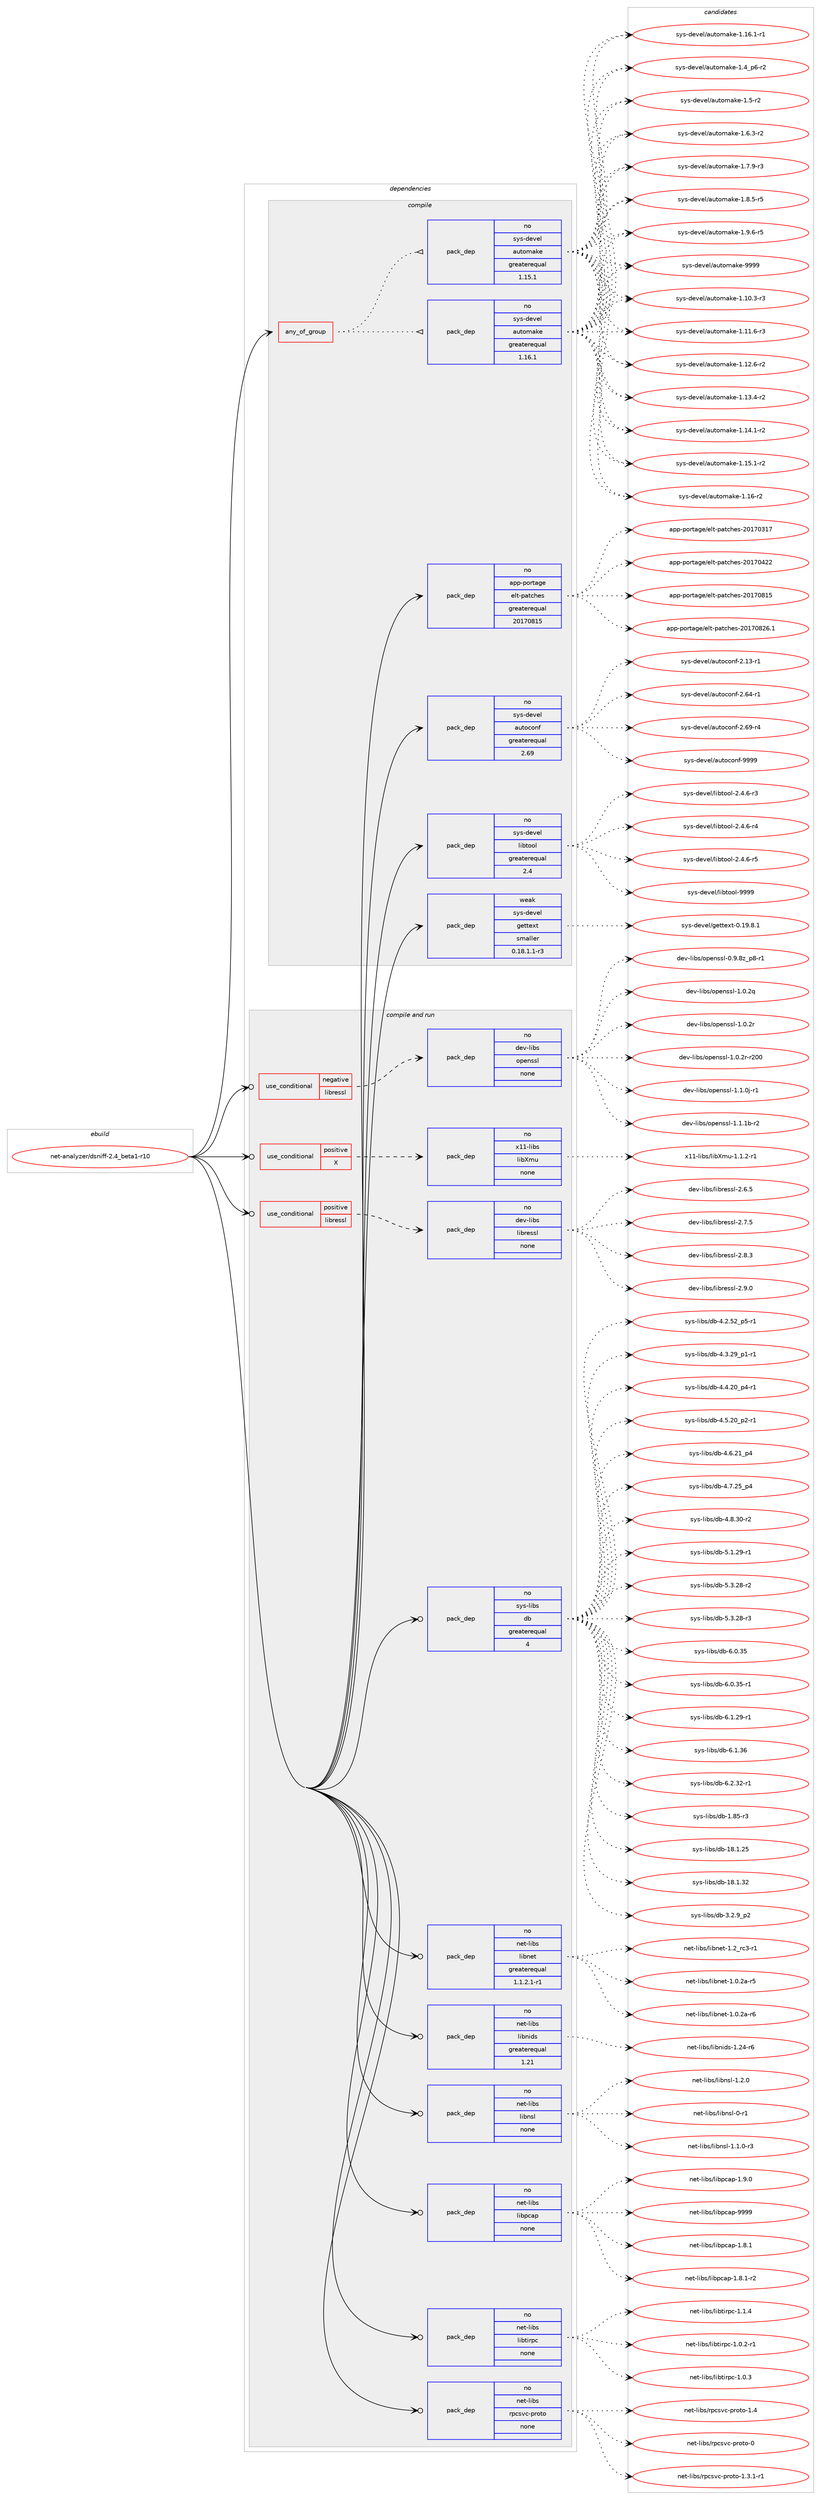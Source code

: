digraph prolog {

# *************
# Graph options
# *************

newrank=true;
concentrate=true;
compound=true;
graph [rankdir=LR,fontname=Helvetica,fontsize=10,ranksep=1.5];#, ranksep=2.5, nodesep=0.2];
edge  [arrowhead=vee];
node  [fontname=Helvetica,fontsize=10];

# **********
# The ebuild
# **********

subgraph cluster_leftcol {
color=gray;
rank=same;
label=<<i>ebuild</i>>;
id [label="net-analyzer/dsniff-2.4_beta1-r10", color=red, width=4, href="../net-analyzer/dsniff-2.4_beta1-r10.svg"];
}

# ****************
# The dependencies
# ****************

subgraph cluster_midcol {
color=gray;
label=<<i>dependencies</i>>;
subgraph cluster_compile {
fillcolor="#eeeeee";
style=filled;
label=<<i>compile</i>>;
subgraph any25744 {
dependency1642288 [label=<<TABLE BORDER="0" CELLBORDER="1" CELLSPACING="0" CELLPADDING="4"><TR><TD CELLPADDING="10">any_of_group</TD></TR></TABLE>>, shape=none, color=red];subgraph pack1174161 {
dependency1642289 [label=<<TABLE BORDER="0" CELLBORDER="1" CELLSPACING="0" CELLPADDING="4" WIDTH="220"><TR><TD ROWSPAN="6" CELLPADDING="30">pack_dep</TD></TR><TR><TD WIDTH="110">no</TD></TR><TR><TD>sys-devel</TD></TR><TR><TD>automake</TD></TR><TR><TD>greaterequal</TD></TR><TR><TD>1.16.1</TD></TR></TABLE>>, shape=none, color=blue];
}
dependency1642288:e -> dependency1642289:w [weight=20,style="dotted",arrowhead="oinv"];
subgraph pack1174162 {
dependency1642290 [label=<<TABLE BORDER="0" CELLBORDER="1" CELLSPACING="0" CELLPADDING="4" WIDTH="220"><TR><TD ROWSPAN="6" CELLPADDING="30">pack_dep</TD></TR><TR><TD WIDTH="110">no</TD></TR><TR><TD>sys-devel</TD></TR><TR><TD>automake</TD></TR><TR><TD>greaterequal</TD></TR><TR><TD>1.15.1</TD></TR></TABLE>>, shape=none, color=blue];
}
dependency1642288:e -> dependency1642290:w [weight=20,style="dotted",arrowhead="oinv"];
}
id:e -> dependency1642288:w [weight=20,style="solid",arrowhead="vee"];
subgraph pack1174163 {
dependency1642291 [label=<<TABLE BORDER="0" CELLBORDER="1" CELLSPACING="0" CELLPADDING="4" WIDTH="220"><TR><TD ROWSPAN="6" CELLPADDING="30">pack_dep</TD></TR><TR><TD WIDTH="110">no</TD></TR><TR><TD>app-portage</TD></TR><TR><TD>elt-patches</TD></TR><TR><TD>greaterequal</TD></TR><TR><TD>20170815</TD></TR></TABLE>>, shape=none, color=blue];
}
id:e -> dependency1642291:w [weight=20,style="solid",arrowhead="vee"];
subgraph pack1174164 {
dependency1642292 [label=<<TABLE BORDER="0" CELLBORDER="1" CELLSPACING="0" CELLPADDING="4" WIDTH="220"><TR><TD ROWSPAN="6" CELLPADDING="30">pack_dep</TD></TR><TR><TD WIDTH="110">no</TD></TR><TR><TD>sys-devel</TD></TR><TR><TD>autoconf</TD></TR><TR><TD>greaterequal</TD></TR><TR><TD>2.69</TD></TR></TABLE>>, shape=none, color=blue];
}
id:e -> dependency1642292:w [weight=20,style="solid",arrowhead="vee"];
subgraph pack1174165 {
dependency1642293 [label=<<TABLE BORDER="0" CELLBORDER="1" CELLSPACING="0" CELLPADDING="4" WIDTH="220"><TR><TD ROWSPAN="6" CELLPADDING="30">pack_dep</TD></TR><TR><TD WIDTH="110">no</TD></TR><TR><TD>sys-devel</TD></TR><TR><TD>libtool</TD></TR><TR><TD>greaterequal</TD></TR><TR><TD>2.4</TD></TR></TABLE>>, shape=none, color=blue];
}
id:e -> dependency1642293:w [weight=20,style="solid",arrowhead="vee"];
subgraph pack1174166 {
dependency1642294 [label=<<TABLE BORDER="0" CELLBORDER="1" CELLSPACING="0" CELLPADDING="4" WIDTH="220"><TR><TD ROWSPAN="6" CELLPADDING="30">pack_dep</TD></TR><TR><TD WIDTH="110">weak</TD></TR><TR><TD>sys-devel</TD></TR><TR><TD>gettext</TD></TR><TR><TD>smaller</TD></TR><TR><TD>0.18.1.1-r3</TD></TR></TABLE>>, shape=none, color=blue];
}
id:e -> dependency1642294:w [weight=20,style="solid",arrowhead="vee"];
}
subgraph cluster_compileandrun {
fillcolor="#eeeeee";
style=filled;
label=<<i>compile and run</i>>;
subgraph cond441609 {
dependency1642295 [label=<<TABLE BORDER="0" CELLBORDER="1" CELLSPACING="0" CELLPADDING="4"><TR><TD ROWSPAN="3" CELLPADDING="10">use_conditional</TD></TR><TR><TD>negative</TD></TR><TR><TD>libressl</TD></TR></TABLE>>, shape=none, color=red];
subgraph pack1174167 {
dependency1642296 [label=<<TABLE BORDER="0" CELLBORDER="1" CELLSPACING="0" CELLPADDING="4" WIDTH="220"><TR><TD ROWSPAN="6" CELLPADDING="30">pack_dep</TD></TR><TR><TD WIDTH="110">no</TD></TR><TR><TD>dev-libs</TD></TR><TR><TD>openssl</TD></TR><TR><TD>none</TD></TR><TR><TD></TD></TR></TABLE>>, shape=none, color=blue];
}
dependency1642295:e -> dependency1642296:w [weight=20,style="dashed",arrowhead="vee"];
}
id:e -> dependency1642295:w [weight=20,style="solid",arrowhead="odotvee"];
subgraph cond441610 {
dependency1642297 [label=<<TABLE BORDER="0" CELLBORDER="1" CELLSPACING="0" CELLPADDING="4"><TR><TD ROWSPAN="3" CELLPADDING="10">use_conditional</TD></TR><TR><TD>positive</TD></TR><TR><TD>X</TD></TR></TABLE>>, shape=none, color=red];
subgraph pack1174168 {
dependency1642298 [label=<<TABLE BORDER="0" CELLBORDER="1" CELLSPACING="0" CELLPADDING="4" WIDTH="220"><TR><TD ROWSPAN="6" CELLPADDING="30">pack_dep</TD></TR><TR><TD WIDTH="110">no</TD></TR><TR><TD>x11-libs</TD></TR><TR><TD>libXmu</TD></TR><TR><TD>none</TD></TR><TR><TD></TD></TR></TABLE>>, shape=none, color=blue];
}
dependency1642297:e -> dependency1642298:w [weight=20,style="dashed",arrowhead="vee"];
}
id:e -> dependency1642297:w [weight=20,style="solid",arrowhead="odotvee"];
subgraph cond441611 {
dependency1642299 [label=<<TABLE BORDER="0" CELLBORDER="1" CELLSPACING="0" CELLPADDING="4"><TR><TD ROWSPAN="3" CELLPADDING="10">use_conditional</TD></TR><TR><TD>positive</TD></TR><TR><TD>libressl</TD></TR></TABLE>>, shape=none, color=red];
subgraph pack1174169 {
dependency1642300 [label=<<TABLE BORDER="0" CELLBORDER="1" CELLSPACING="0" CELLPADDING="4" WIDTH="220"><TR><TD ROWSPAN="6" CELLPADDING="30">pack_dep</TD></TR><TR><TD WIDTH="110">no</TD></TR><TR><TD>dev-libs</TD></TR><TR><TD>libressl</TD></TR><TR><TD>none</TD></TR><TR><TD></TD></TR></TABLE>>, shape=none, color=blue];
}
dependency1642299:e -> dependency1642300:w [weight=20,style="dashed",arrowhead="vee"];
}
id:e -> dependency1642299:w [weight=20,style="solid",arrowhead="odotvee"];
subgraph pack1174170 {
dependency1642301 [label=<<TABLE BORDER="0" CELLBORDER="1" CELLSPACING="0" CELLPADDING="4" WIDTH="220"><TR><TD ROWSPAN="6" CELLPADDING="30">pack_dep</TD></TR><TR><TD WIDTH="110">no</TD></TR><TR><TD>net-libs</TD></TR><TR><TD>libnet</TD></TR><TR><TD>greaterequal</TD></TR><TR><TD>1.1.2.1-r1</TD></TR></TABLE>>, shape=none, color=blue];
}
id:e -> dependency1642301:w [weight=20,style="solid",arrowhead="odotvee"];
subgraph pack1174171 {
dependency1642302 [label=<<TABLE BORDER="0" CELLBORDER="1" CELLSPACING="0" CELLPADDING="4" WIDTH="220"><TR><TD ROWSPAN="6" CELLPADDING="30">pack_dep</TD></TR><TR><TD WIDTH="110">no</TD></TR><TR><TD>net-libs</TD></TR><TR><TD>libnids</TD></TR><TR><TD>greaterequal</TD></TR><TR><TD>1.21</TD></TR></TABLE>>, shape=none, color=blue];
}
id:e -> dependency1642302:w [weight=20,style="solid",arrowhead="odotvee"];
subgraph pack1174172 {
dependency1642303 [label=<<TABLE BORDER="0" CELLBORDER="1" CELLSPACING="0" CELLPADDING="4" WIDTH="220"><TR><TD ROWSPAN="6" CELLPADDING="30">pack_dep</TD></TR><TR><TD WIDTH="110">no</TD></TR><TR><TD>net-libs</TD></TR><TR><TD>libnsl</TD></TR><TR><TD>none</TD></TR><TR><TD></TD></TR></TABLE>>, shape=none, color=blue];
}
id:e -> dependency1642303:w [weight=20,style="solid",arrowhead="odotvee"];
subgraph pack1174173 {
dependency1642304 [label=<<TABLE BORDER="0" CELLBORDER="1" CELLSPACING="0" CELLPADDING="4" WIDTH="220"><TR><TD ROWSPAN="6" CELLPADDING="30">pack_dep</TD></TR><TR><TD WIDTH="110">no</TD></TR><TR><TD>net-libs</TD></TR><TR><TD>libpcap</TD></TR><TR><TD>none</TD></TR><TR><TD></TD></TR></TABLE>>, shape=none, color=blue];
}
id:e -> dependency1642304:w [weight=20,style="solid",arrowhead="odotvee"];
subgraph pack1174174 {
dependency1642305 [label=<<TABLE BORDER="0" CELLBORDER="1" CELLSPACING="0" CELLPADDING="4" WIDTH="220"><TR><TD ROWSPAN="6" CELLPADDING="30">pack_dep</TD></TR><TR><TD WIDTH="110">no</TD></TR><TR><TD>net-libs</TD></TR><TR><TD>libtirpc</TD></TR><TR><TD>none</TD></TR><TR><TD></TD></TR></TABLE>>, shape=none, color=blue];
}
id:e -> dependency1642305:w [weight=20,style="solid",arrowhead="odotvee"];
subgraph pack1174175 {
dependency1642306 [label=<<TABLE BORDER="0" CELLBORDER="1" CELLSPACING="0" CELLPADDING="4" WIDTH="220"><TR><TD ROWSPAN="6" CELLPADDING="30">pack_dep</TD></TR><TR><TD WIDTH="110">no</TD></TR><TR><TD>net-libs</TD></TR><TR><TD>rpcsvc-proto</TD></TR><TR><TD>none</TD></TR><TR><TD></TD></TR></TABLE>>, shape=none, color=blue];
}
id:e -> dependency1642306:w [weight=20,style="solid",arrowhead="odotvee"];
subgraph pack1174176 {
dependency1642307 [label=<<TABLE BORDER="0" CELLBORDER="1" CELLSPACING="0" CELLPADDING="4" WIDTH="220"><TR><TD ROWSPAN="6" CELLPADDING="30">pack_dep</TD></TR><TR><TD WIDTH="110">no</TD></TR><TR><TD>sys-libs</TD></TR><TR><TD>db</TD></TR><TR><TD>greaterequal</TD></TR><TR><TD>4</TD></TR></TABLE>>, shape=none, color=blue];
}
id:e -> dependency1642307:w [weight=20,style="solid",arrowhead="odotvee"];
}
subgraph cluster_run {
fillcolor="#eeeeee";
style=filled;
label=<<i>run</i>>;
}
}

# **************
# The candidates
# **************

subgraph cluster_choices {
rank=same;
color=gray;
label=<<i>candidates</i>>;

subgraph choice1174161 {
color=black;
nodesep=1;
choice11512111545100101118101108479711711611110997107101454946494846514511451 [label="sys-devel/automake-1.10.3-r3", color=red, width=4,href="../sys-devel/automake-1.10.3-r3.svg"];
choice11512111545100101118101108479711711611110997107101454946494946544511451 [label="sys-devel/automake-1.11.6-r3", color=red, width=4,href="../sys-devel/automake-1.11.6-r3.svg"];
choice11512111545100101118101108479711711611110997107101454946495046544511450 [label="sys-devel/automake-1.12.6-r2", color=red, width=4,href="../sys-devel/automake-1.12.6-r2.svg"];
choice11512111545100101118101108479711711611110997107101454946495146524511450 [label="sys-devel/automake-1.13.4-r2", color=red, width=4,href="../sys-devel/automake-1.13.4-r2.svg"];
choice11512111545100101118101108479711711611110997107101454946495246494511450 [label="sys-devel/automake-1.14.1-r2", color=red, width=4,href="../sys-devel/automake-1.14.1-r2.svg"];
choice11512111545100101118101108479711711611110997107101454946495346494511450 [label="sys-devel/automake-1.15.1-r2", color=red, width=4,href="../sys-devel/automake-1.15.1-r2.svg"];
choice1151211154510010111810110847971171161111099710710145494649544511450 [label="sys-devel/automake-1.16-r2", color=red, width=4,href="../sys-devel/automake-1.16-r2.svg"];
choice11512111545100101118101108479711711611110997107101454946495446494511449 [label="sys-devel/automake-1.16.1-r1", color=red, width=4,href="../sys-devel/automake-1.16.1-r1.svg"];
choice115121115451001011181011084797117116111109971071014549465295112544511450 [label="sys-devel/automake-1.4_p6-r2", color=red, width=4,href="../sys-devel/automake-1.4_p6-r2.svg"];
choice11512111545100101118101108479711711611110997107101454946534511450 [label="sys-devel/automake-1.5-r2", color=red, width=4,href="../sys-devel/automake-1.5-r2.svg"];
choice115121115451001011181011084797117116111109971071014549465446514511450 [label="sys-devel/automake-1.6.3-r2", color=red, width=4,href="../sys-devel/automake-1.6.3-r2.svg"];
choice115121115451001011181011084797117116111109971071014549465546574511451 [label="sys-devel/automake-1.7.9-r3", color=red, width=4,href="../sys-devel/automake-1.7.9-r3.svg"];
choice115121115451001011181011084797117116111109971071014549465646534511453 [label="sys-devel/automake-1.8.5-r5", color=red, width=4,href="../sys-devel/automake-1.8.5-r5.svg"];
choice115121115451001011181011084797117116111109971071014549465746544511453 [label="sys-devel/automake-1.9.6-r5", color=red, width=4,href="../sys-devel/automake-1.9.6-r5.svg"];
choice115121115451001011181011084797117116111109971071014557575757 [label="sys-devel/automake-9999", color=red, width=4,href="../sys-devel/automake-9999.svg"];
dependency1642289:e -> choice11512111545100101118101108479711711611110997107101454946494846514511451:w [style=dotted,weight="100"];
dependency1642289:e -> choice11512111545100101118101108479711711611110997107101454946494946544511451:w [style=dotted,weight="100"];
dependency1642289:e -> choice11512111545100101118101108479711711611110997107101454946495046544511450:w [style=dotted,weight="100"];
dependency1642289:e -> choice11512111545100101118101108479711711611110997107101454946495146524511450:w [style=dotted,weight="100"];
dependency1642289:e -> choice11512111545100101118101108479711711611110997107101454946495246494511450:w [style=dotted,weight="100"];
dependency1642289:e -> choice11512111545100101118101108479711711611110997107101454946495346494511450:w [style=dotted,weight="100"];
dependency1642289:e -> choice1151211154510010111810110847971171161111099710710145494649544511450:w [style=dotted,weight="100"];
dependency1642289:e -> choice11512111545100101118101108479711711611110997107101454946495446494511449:w [style=dotted,weight="100"];
dependency1642289:e -> choice115121115451001011181011084797117116111109971071014549465295112544511450:w [style=dotted,weight="100"];
dependency1642289:e -> choice11512111545100101118101108479711711611110997107101454946534511450:w [style=dotted,weight="100"];
dependency1642289:e -> choice115121115451001011181011084797117116111109971071014549465446514511450:w [style=dotted,weight="100"];
dependency1642289:e -> choice115121115451001011181011084797117116111109971071014549465546574511451:w [style=dotted,weight="100"];
dependency1642289:e -> choice115121115451001011181011084797117116111109971071014549465646534511453:w [style=dotted,weight="100"];
dependency1642289:e -> choice115121115451001011181011084797117116111109971071014549465746544511453:w [style=dotted,weight="100"];
dependency1642289:e -> choice115121115451001011181011084797117116111109971071014557575757:w [style=dotted,weight="100"];
}
subgraph choice1174162 {
color=black;
nodesep=1;
choice11512111545100101118101108479711711611110997107101454946494846514511451 [label="sys-devel/automake-1.10.3-r3", color=red, width=4,href="../sys-devel/automake-1.10.3-r3.svg"];
choice11512111545100101118101108479711711611110997107101454946494946544511451 [label="sys-devel/automake-1.11.6-r3", color=red, width=4,href="../sys-devel/automake-1.11.6-r3.svg"];
choice11512111545100101118101108479711711611110997107101454946495046544511450 [label="sys-devel/automake-1.12.6-r2", color=red, width=4,href="../sys-devel/automake-1.12.6-r2.svg"];
choice11512111545100101118101108479711711611110997107101454946495146524511450 [label="sys-devel/automake-1.13.4-r2", color=red, width=4,href="../sys-devel/automake-1.13.4-r2.svg"];
choice11512111545100101118101108479711711611110997107101454946495246494511450 [label="sys-devel/automake-1.14.1-r2", color=red, width=4,href="../sys-devel/automake-1.14.1-r2.svg"];
choice11512111545100101118101108479711711611110997107101454946495346494511450 [label="sys-devel/automake-1.15.1-r2", color=red, width=4,href="../sys-devel/automake-1.15.1-r2.svg"];
choice1151211154510010111810110847971171161111099710710145494649544511450 [label="sys-devel/automake-1.16-r2", color=red, width=4,href="../sys-devel/automake-1.16-r2.svg"];
choice11512111545100101118101108479711711611110997107101454946495446494511449 [label="sys-devel/automake-1.16.1-r1", color=red, width=4,href="../sys-devel/automake-1.16.1-r1.svg"];
choice115121115451001011181011084797117116111109971071014549465295112544511450 [label="sys-devel/automake-1.4_p6-r2", color=red, width=4,href="../sys-devel/automake-1.4_p6-r2.svg"];
choice11512111545100101118101108479711711611110997107101454946534511450 [label="sys-devel/automake-1.5-r2", color=red, width=4,href="../sys-devel/automake-1.5-r2.svg"];
choice115121115451001011181011084797117116111109971071014549465446514511450 [label="sys-devel/automake-1.6.3-r2", color=red, width=4,href="../sys-devel/automake-1.6.3-r2.svg"];
choice115121115451001011181011084797117116111109971071014549465546574511451 [label="sys-devel/automake-1.7.9-r3", color=red, width=4,href="../sys-devel/automake-1.7.9-r3.svg"];
choice115121115451001011181011084797117116111109971071014549465646534511453 [label="sys-devel/automake-1.8.5-r5", color=red, width=4,href="../sys-devel/automake-1.8.5-r5.svg"];
choice115121115451001011181011084797117116111109971071014549465746544511453 [label="sys-devel/automake-1.9.6-r5", color=red, width=4,href="../sys-devel/automake-1.9.6-r5.svg"];
choice115121115451001011181011084797117116111109971071014557575757 [label="sys-devel/automake-9999", color=red, width=4,href="../sys-devel/automake-9999.svg"];
dependency1642290:e -> choice11512111545100101118101108479711711611110997107101454946494846514511451:w [style=dotted,weight="100"];
dependency1642290:e -> choice11512111545100101118101108479711711611110997107101454946494946544511451:w [style=dotted,weight="100"];
dependency1642290:e -> choice11512111545100101118101108479711711611110997107101454946495046544511450:w [style=dotted,weight="100"];
dependency1642290:e -> choice11512111545100101118101108479711711611110997107101454946495146524511450:w [style=dotted,weight="100"];
dependency1642290:e -> choice11512111545100101118101108479711711611110997107101454946495246494511450:w [style=dotted,weight="100"];
dependency1642290:e -> choice11512111545100101118101108479711711611110997107101454946495346494511450:w [style=dotted,weight="100"];
dependency1642290:e -> choice1151211154510010111810110847971171161111099710710145494649544511450:w [style=dotted,weight="100"];
dependency1642290:e -> choice11512111545100101118101108479711711611110997107101454946495446494511449:w [style=dotted,weight="100"];
dependency1642290:e -> choice115121115451001011181011084797117116111109971071014549465295112544511450:w [style=dotted,weight="100"];
dependency1642290:e -> choice11512111545100101118101108479711711611110997107101454946534511450:w [style=dotted,weight="100"];
dependency1642290:e -> choice115121115451001011181011084797117116111109971071014549465446514511450:w [style=dotted,weight="100"];
dependency1642290:e -> choice115121115451001011181011084797117116111109971071014549465546574511451:w [style=dotted,weight="100"];
dependency1642290:e -> choice115121115451001011181011084797117116111109971071014549465646534511453:w [style=dotted,weight="100"];
dependency1642290:e -> choice115121115451001011181011084797117116111109971071014549465746544511453:w [style=dotted,weight="100"];
dependency1642290:e -> choice115121115451001011181011084797117116111109971071014557575757:w [style=dotted,weight="100"];
}
subgraph choice1174163 {
color=black;
nodesep=1;
choice97112112451121111141169710310147101108116451129711699104101115455048495548514955 [label="app-portage/elt-patches-20170317", color=red, width=4,href="../app-portage/elt-patches-20170317.svg"];
choice97112112451121111141169710310147101108116451129711699104101115455048495548525050 [label="app-portage/elt-patches-20170422", color=red, width=4,href="../app-portage/elt-patches-20170422.svg"];
choice97112112451121111141169710310147101108116451129711699104101115455048495548564953 [label="app-portage/elt-patches-20170815", color=red, width=4,href="../app-portage/elt-patches-20170815.svg"];
choice971121124511211111411697103101471011081164511297116991041011154550484955485650544649 [label="app-portage/elt-patches-20170826.1", color=red, width=4,href="../app-portage/elt-patches-20170826.1.svg"];
dependency1642291:e -> choice97112112451121111141169710310147101108116451129711699104101115455048495548514955:w [style=dotted,weight="100"];
dependency1642291:e -> choice97112112451121111141169710310147101108116451129711699104101115455048495548525050:w [style=dotted,weight="100"];
dependency1642291:e -> choice97112112451121111141169710310147101108116451129711699104101115455048495548564953:w [style=dotted,weight="100"];
dependency1642291:e -> choice971121124511211111411697103101471011081164511297116991041011154550484955485650544649:w [style=dotted,weight="100"];
}
subgraph choice1174164 {
color=black;
nodesep=1;
choice1151211154510010111810110847971171161119911111010245504649514511449 [label="sys-devel/autoconf-2.13-r1", color=red, width=4,href="../sys-devel/autoconf-2.13-r1.svg"];
choice1151211154510010111810110847971171161119911111010245504654524511449 [label="sys-devel/autoconf-2.64-r1", color=red, width=4,href="../sys-devel/autoconf-2.64-r1.svg"];
choice1151211154510010111810110847971171161119911111010245504654574511452 [label="sys-devel/autoconf-2.69-r4", color=red, width=4,href="../sys-devel/autoconf-2.69-r4.svg"];
choice115121115451001011181011084797117116111991111101024557575757 [label="sys-devel/autoconf-9999", color=red, width=4,href="../sys-devel/autoconf-9999.svg"];
dependency1642292:e -> choice1151211154510010111810110847971171161119911111010245504649514511449:w [style=dotted,weight="100"];
dependency1642292:e -> choice1151211154510010111810110847971171161119911111010245504654524511449:w [style=dotted,weight="100"];
dependency1642292:e -> choice1151211154510010111810110847971171161119911111010245504654574511452:w [style=dotted,weight="100"];
dependency1642292:e -> choice115121115451001011181011084797117116111991111101024557575757:w [style=dotted,weight="100"];
}
subgraph choice1174165 {
color=black;
nodesep=1;
choice1151211154510010111810110847108105981161111111084550465246544511451 [label="sys-devel/libtool-2.4.6-r3", color=red, width=4,href="../sys-devel/libtool-2.4.6-r3.svg"];
choice1151211154510010111810110847108105981161111111084550465246544511452 [label="sys-devel/libtool-2.4.6-r4", color=red, width=4,href="../sys-devel/libtool-2.4.6-r4.svg"];
choice1151211154510010111810110847108105981161111111084550465246544511453 [label="sys-devel/libtool-2.4.6-r5", color=red, width=4,href="../sys-devel/libtool-2.4.6-r5.svg"];
choice1151211154510010111810110847108105981161111111084557575757 [label="sys-devel/libtool-9999", color=red, width=4,href="../sys-devel/libtool-9999.svg"];
dependency1642293:e -> choice1151211154510010111810110847108105981161111111084550465246544511451:w [style=dotted,weight="100"];
dependency1642293:e -> choice1151211154510010111810110847108105981161111111084550465246544511452:w [style=dotted,weight="100"];
dependency1642293:e -> choice1151211154510010111810110847108105981161111111084550465246544511453:w [style=dotted,weight="100"];
dependency1642293:e -> choice1151211154510010111810110847108105981161111111084557575757:w [style=dotted,weight="100"];
}
subgraph choice1174166 {
color=black;
nodesep=1;
choice1151211154510010111810110847103101116116101120116454846495746564649 [label="sys-devel/gettext-0.19.8.1", color=red, width=4,href="../sys-devel/gettext-0.19.8.1.svg"];
dependency1642294:e -> choice1151211154510010111810110847103101116116101120116454846495746564649:w [style=dotted,weight="100"];
}
subgraph choice1174167 {
color=black;
nodesep=1;
choice10010111845108105981154711111210111011511510845484657465612295112564511449 [label="dev-libs/openssl-0.9.8z_p8-r1", color=red, width=4,href="../dev-libs/openssl-0.9.8z_p8-r1.svg"];
choice100101118451081059811547111112101110115115108454946484650113 [label="dev-libs/openssl-1.0.2q", color=red, width=4,href="../dev-libs/openssl-1.0.2q.svg"];
choice100101118451081059811547111112101110115115108454946484650114 [label="dev-libs/openssl-1.0.2r", color=red, width=4,href="../dev-libs/openssl-1.0.2r.svg"];
choice10010111845108105981154711111210111011511510845494648465011445114504848 [label="dev-libs/openssl-1.0.2r-r200", color=red, width=4,href="../dev-libs/openssl-1.0.2r-r200.svg"];
choice1001011184510810598115471111121011101151151084549464946481064511449 [label="dev-libs/openssl-1.1.0j-r1", color=red, width=4,href="../dev-libs/openssl-1.1.0j-r1.svg"];
choice100101118451081059811547111112101110115115108454946494649984511450 [label="dev-libs/openssl-1.1.1b-r2", color=red, width=4,href="../dev-libs/openssl-1.1.1b-r2.svg"];
dependency1642296:e -> choice10010111845108105981154711111210111011511510845484657465612295112564511449:w [style=dotted,weight="100"];
dependency1642296:e -> choice100101118451081059811547111112101110115115108454946484650113:w [style=dotted,weight="100"];
dependency1642296:e -> choice100101118451081059811547111112101110115115108454946484650114:w [style=dotted,weight="100"];
dependency1642296:e -> choice10010111845108105981154711111210111011511510845494648465011445114504848:w [style=dotted,weight="100"];
dependency1642296:e -> choice1001011184510810598115471111121011101151151084549464946481064511449:w [style=dotted,weight="100"];
dependency1642296:e -> choice100101118451081059811547111112101110115115108454946494649984511450:w [style=dotted,weight="100"];
}
subgraph choice1174168 {
color=black;
nodesep=1;
choice120494945108105981154710810598881091174549464946504511449 [label="x11-libs/libXmu-1.1.2-r1", color=red, width=4,href="../x11-libs/libXmu-1.1.2-r1.svg"];
dependency1642298:e -> choice120494945108105981154710810598881091174549464946504511449:w [style=dotted,weight="100"];
}
subgraph choice1174169 {
color=black;
nodesep=1;
choice10010111845108105981154710810598114101115115108455046544653 [label="dev-libs/libressl-2.6.5", color=red, width=4,href="../dev-libs/libressl-2.6.5.svg"];
choice10010111845108105981154710810598114101115115108455046554653 [label="dev-libs/libressl-2.7.5", color=red, width=4,href="../dev-libs/libressl-2.7.5.svg"];
choice10010111845108105981154710810598114101115115108455046564651 [label="dev-libs/libressl-2.8.3", color=red, width=4,href="../dev-libs/libressl-2.8.3.svg"];
choice10010111845108105981154710810598114101115115108455046574648 [label="dev-libs/libressl-2.9.0", color=red, width=4,href="../dev-libs/libressl-2.9.0.svg"];
dependency1642300:e -> choice10010111845108105981154710810598114101115115108455046544653:w [style=dotted,weight="100"];
dependency1642300:e -> choice10010111845108105981154710810598114101115115108455046554653:w [style=dotted,weight="100"];
dependency1642300:e -> choice10010111845108105981154710810598114101115115108455046564651:w [style=dotted,weight="100"];
dependency1642300:e -> choice10010111845108105981154710810598114101115115108455046574648:w [style=dotted,weight="100"];
}
subgraph choice1174170 {
color=black;
nodesep=1;
choice11010111645108105981154710810598110101116454946484650974511453 [label="net-libs/libnet-1.0.2a-r5", color=red, width=4,href="../net-libs/libnet-1.0.2a-r5.svg"];
choice11010111645108105981154710810598110101116454946484650974511454 [label="net-libs/libnet-1.0.2a-r6", color=red, width=4,href="../net-libs/libnet-1.0.2a-r6.svg"];
choice11010111645108105981154710810598110101116454946509511499514511449 [label="net-libs/libnet-1.2_rc3-r1", color=red, width=4,href="../net-libs/libnet-1.2_rc3-r1.svg"];
dependency1642301:e -> choice11010111645108105981154710810598110101116454946484650974511453:w [style=dotted,weight="100"];
dependency1642301:e -> choice11010111645108105981154710810598110101116454946484650974511454:w [style=dotted,weight="100"];
dependency1642301:e -> choice11010111645108105981154710810598110101116454946509511499514511449:w [style=dotted,weight="100"];
}
subgraph choice1174171 {
color=black;
nodesep=1;
choice1101011164510810598115471081059811010510011545494650524511454 [label="net-libs/libnids-1.24-r6", color=red, width=4,href="../net-libs/libnids-1.24-r6.svg"];
dependency1642302:e -> choice1101011164510810598115471081059811010510011545494650524511454:w [style=dotted,weight="100"];
}
subgraph choice1174172 {
color=black;
nodesep=1;
choice1101011164510810598115471081059811011510845484511449 [label="net-libs/libnsl-0-r1", color=red, width=4,href="../net-libs/libnsl-0-r1.svg"];
choice110101116451081059811547108105981101151084549464946484511451 [label="net-libs/libnsl-1.1.0-r3", color=red, width=4,href="../net-libs/libnsl-1.1.0-r3.svg"];
choice11010111645108105981154710810598110115108454946504648 [label="net-libs/libnsl-1.2.0", color=red, width=4,href="../net-libs/libnsl-1.2.0.svg"];
dependency1642303:e -> choice1101011164510810598115471081059811011510845484511449:w [style=dotted,weight="100"];
dependency1642303:e -> choice110101116451081059811547108105981101151084549464946484511451:w [style=dotted,weight="100"];
dependency1642303:e -> choice11010111645108105981154710810598110115108454946504648:w [style=dotted,weight="100"];
}
subgraph choice1174173 {
color=black;
nodesep=1;
choice110101116451081059811547108105981129997112454946564649 [label="net-libs/libpcap-1.8.1", color=red, width=4,href="../net-libs/libpcap-1.8.1.svg"];
choice1101011164510810598115471081059811299971124549465646494511450 [label="net-libs/libpcap-1.8.1-r2", color=red, width=4,href="../net-libs/libpcap-1.8.1-r2.svg"];
choice110101116451081059811547108105981129997112454946574648 [label="net-libs/libpcap-1.9.0", color=red, width=4,href="../net-libs/libpcap-1.9.0.svg"];
choice1101011164510810598115471081059811299971124557575757 [label="net-libs/libpcap-9999", color=red, width=4,href="../net-libs/libpcap-9999.svg"];
dependency1642304:e -> choice110101116451081059811547108105981129997112454946564649:w [style=dotted,weight="100"];
dependency1642304:e -> choice1101011164510810598115471081059811299971124549465646494511450:w [style=dotted,weight="100"];
dependency1642304:e -> choice110101116451081059811547108105981129997112454946574648:w [style=dotted,weight="100"];
dependency1642304:e -> choice1101011164510810598115471081059811299971124557575757:w [style=dotted,weight="100"];
}
subgraph choice1174174 {
color=black;
nodesep=1;
choice11010111645108105981154710810598116105114112994549464846504511449 [label="net-libs/libtirpc-1.0.2-r1", color=red, width=4,href="../net-libs/libtirpc-1.0.2-r1.svg"];
choice1101011164510810598115471081059811610511411299454946484651 [label="net-libs/libtirpc-1.0.3", color=red, width=4,href="../net-libs/libtirpc-1.0.3.svg"];
choice1101011164510810598115471081059811610511411299454946494652 [label="net-libs/libtirpc-1.1.4", color=red, width=4,href="../net-libs/libtirpc-1.1.4.svg"];
dependency1642305:e -> choice11010111645108105981154710810598116105114112994549464846504511449:w [style=dotted,weight="100"];
dependency1642305:e -> choice1101011164510810598115471081059811610511411299454946484651:w [style=dotted,weight="100"];
dependency1642305:e -> choice1101011164510810598115471081059811610511411299454946494652:w [style=dotted,weight="100"];
}
subgraph choice1174175 {
color=black;
nodesep=1;
choice1101011164510810598115471141129911511899451121141111161114548 [label="net-libs/rpcsvc-proto-0", color=red, width=4,href="../net-libs/rpcsvc-proto-0.svg"];
choice1101011164510810598115471141129911511899451121141111161114549465146494511449 [label="net-libs/rpcsvc-proto-1.3.1-r1", color=red, width=4,href="../net-libs/rpcsvc-proto-1.3.1-r1.svg"];
choice11010111645108105981154711411299115118994511211411111611145494652 [label="net-libs/rpcsvc-proto-1.4", color=red, width=4,href="../net-libs/rpcsvc-proto-1.4.svg"];
dependency1642306:e -> choice1101011164510810598115471141129911511899451121141111161114548:w [style=dotted,weight="100"];
dependency1642306:e -> choice1101011164510810598115471141129911511899451121141111161114549465146494511449:w [style=dotted,weight="100"];
dependency1642306:e -> choice11010111645108105981154711411299115118994511211411111611145494652:w [style=dotted,weight="100"];
}
subgraph choice1174176 {
color=black;
nodesep=1;
choice1151211154510810598115471009845494656534511451 [label="sys-libs/db-1.85-r3", color=red, width=4,href="../sys-libs/db-1.85-r3.svg"];
choice115121115451081059811547100984549564649465053 [label="sys-libs/db-18.1.25", color=red, width=4,href="../sys-libs/db-18.1.25.svg"];
choice115121115451081059811547100984549564649465150 [label="sys-libs/db-18.1.32", color=red, width=4,href="../sys-libs/db-18.1.32.svg"];
choice115121115451081059811547100984551465046579511250 [label="sys-libs/db-3.2.9_p2", color=red, width=4,href="../sys-libs/db-3.2.9_p2.svg"];
choice115121115451081059811547100984552465046535095112534511449 [label="sys-libs/db-4.2.52_p5-r1", color=red, width=4,href="../sys-libs/db-4.2.52_p5-r1.svg"];
choice115121115451081059811547100984552465146505795112494511449 [label="sys-libs/db-4.3.29_p1-r1", color=red, width=4,href="../sys-libs/db-4.3.29_p1-r1.svg"];
choice115121115451081059811547100984552465246504895112524511449 [label="sys-libs/db-4.4.20_p4-r1", color=red, width=4,href="../sys-libs/db-4.4.20_p4-r1.svg"];
choice115121115451081059811547100984552465346504895112504511449 [label="sys-libs/db-4.5.20_p2-r1", color=red, width=4,href="../sys-libs/db-4.5.20_p2-r1.svg"];
choice11512111545108105981154710098455246544650499511252 [label="sys-libs/db-4.6.21_p4", color=red, width=4,href="../sys-libs/db-4.6.21_p4.svg"];
choice11512111545108105981154710098455246554650539511252 [label="sys-libs/db-4.7.25_p4", color=red, width=4,href="../sys-libs/db-4.7.25_p4.svg"];
choice11512111545108105981154710098455246564651484511450 [label="sys-libs/db-4.8.30-r2", color=red, width=4,href="../sys-libs/db-4.8.30-r2.svg"];
choice11512111545108105981154710098455346494650574511449 [label="sys-libs/db-5.1.29-r1", color=red, width=4,href="../sys-libs/db-5.1.29-r1.svg"];
choice11512111545108105981154710098455346514650564511450 [label="sys-libs/db-5.3.28-r2", color=red, width=4,href="../sys-libs/db-5.3.28-r2.svg"];
choice11512111545108105981154710098455346514650564511451 [label="sys-libs/db-5.3.28-r3", color=red, width=4,href="../sys-libs/db-5.3.28-r3.svg"];
choice1151211154510810598115471009845544648465153 [label="sys-libs/db-6.0.35", color=red, width=4,href="../sys-libs/db-6.0.35.svg"];
choice11512111545108105981154710098455446484651534511449 [label="sys-libs/db-6.0.35-r1", color=red, width=4,href="../sys-libs/db-6.0.35-r1.svg"];
choice11512111545108105981154710098455446494650574511449 [label="sys-libs/db-6.1.29-r1", color=red, width=4,href="../sys-libs/db-6.1.29-r1.svg"];
choice1151211154510810598115471009845544649465154 [label="sys-libs/db-6.1.36", color=red, width=4,href="../sys-libs/db-6.1.36.svg"];
choice11512111545108105981154710098455446504651504511449 [label="sys-libs/db-6.2.32-r1", color=red, width=4,href="../sys-libs/db-6.2.32-r1.svg"];
dependency1642307:e -> choice1151211154510810598115471009845494656534511451:w [style=dotted,weight="100"];
dependency1642307:e -> choice115121115451081059811547100984549564649465053:w [style=dotted,weight="100"];
dependency1642307:e -> choice115121115451081059811547100984549564649465150:w [style=dotted,weight="100"];
dependency1642307:e -> choice115121115451081059811547100984551465046579511250:w [style=dotted,weight="100"];
dependency1642307:e -> choice115121115451081059811547100984552465046535095112534511449:w [style=dotted,weight="100"];
dependency1642307:e -> choice115121115451081059811547100984552465146505795112494511449:w [style=dotted,weight="100"];
dependency1642307:e -> choice115121115451081059811547100984552465246504895112524511449:w [style=dotted,weight="100"];
dependency1642307:e -> choice115121115451081059811547100984552465346504895112504511449:w [style=dotted,weight="100"];
dependency1642307:e -> choice11512111545108105981154710098455246544650499511252:w [style=dotted,weight="100"];
dependency1642307:e -> choice11512111545108105981154710098455246554650539511252:w [style=dotted,weight="100"];
dependency1642307:e -> choice11512111545108105981154710098455246564651484511450:w [style=dotted,weight="100"];
dependency1642307:e -> choice11512111545108105981154710098455346494650574511449:w [style=dotted,weight="100"];
dependency1642307:e -> choice11512111545108105981154710098455346514650564511450:w [style=dotted,weight="100"];
dependency1642307:e -> choice11512111545108105981154710098455346514650564511451:w [style=dotted,weight="100"];
dependency1642307:e -> choice1151211154510810598115471009845544648465153:w [style=dotted,weight="100"];
dependency1642307:e -> choice11512111545108105981154710098455446484651534511449:w [style=dotted,weight="100"];
dependency1642307:e -> choice11512111545108105981154710098455446494650574511449:w [style=dotted,weight="100"];
dependency1642307:e -> choice1151211154510810598115471009845544649465154:w [style=dotted,weight="100"];
dependency1642307:e -> choice11512111545108105981154710098455446504651504511449:w [style=dotted,weight="100"];
}
}

}
